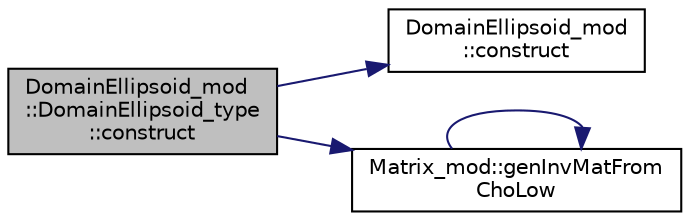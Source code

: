 digraph "DomainEllipsoid_mod::DomainEllipsoid_type::construct"
{
 // LATEX_PDF_SIZE
  edge [fontname="Helvetica",fontsize="10",labelfontname="Helvetica",labelfontsize="10"];
  node [fontname="Helvetica",fontsize="10",shape=record];
  rankdir="LR";
  Node1 [label="DomainEllipsoid_mod\l::DomainEllipsoid_type\l::construct",height=0.2,width=0.4,color="black", fillcolor="grey75", style="filled", fontcolor="black",tooltip="Construct an object of type DomainEllipsoid_type."];
  Node1 -> Node2 [color="midnightblue",fontsize="10",style="solid",fontname="Helvetica"];
  Node2 [label="DomainEllipsoid_mod\l::construct",height=0.2,width=0.4,color="black", fillcolor="white", style="filled",URL="$namespaceDomainEllipsoid__mod.html#a529251f7da3fcfab65ac6325ee44b8f6",tooltip="Construct an object of type DomainEllipsoid_type."];
  Node1 -> Node3 [color="midnightblue",fontsize="10",style="solid",fontname="Helvetica"];
  Node3 [label="Matrix_mod::genInvMatFrom\lChoLow",height=0.2,width=0.4,color="black", fillcolor="white", style="filled",URL="$namespaceMatrix__mod.html#a9d5274f6fbae77140a1857d6ef6ee5a3",tooltip="Generate the inverse matrix of a symmetric-positive-definite matrix, whose Cholesky Lower triangle is..."];
  Node3 -> Node3 [color="midnightblue",fontsize="10",style="solid",fontname="Helvetica"];
}
